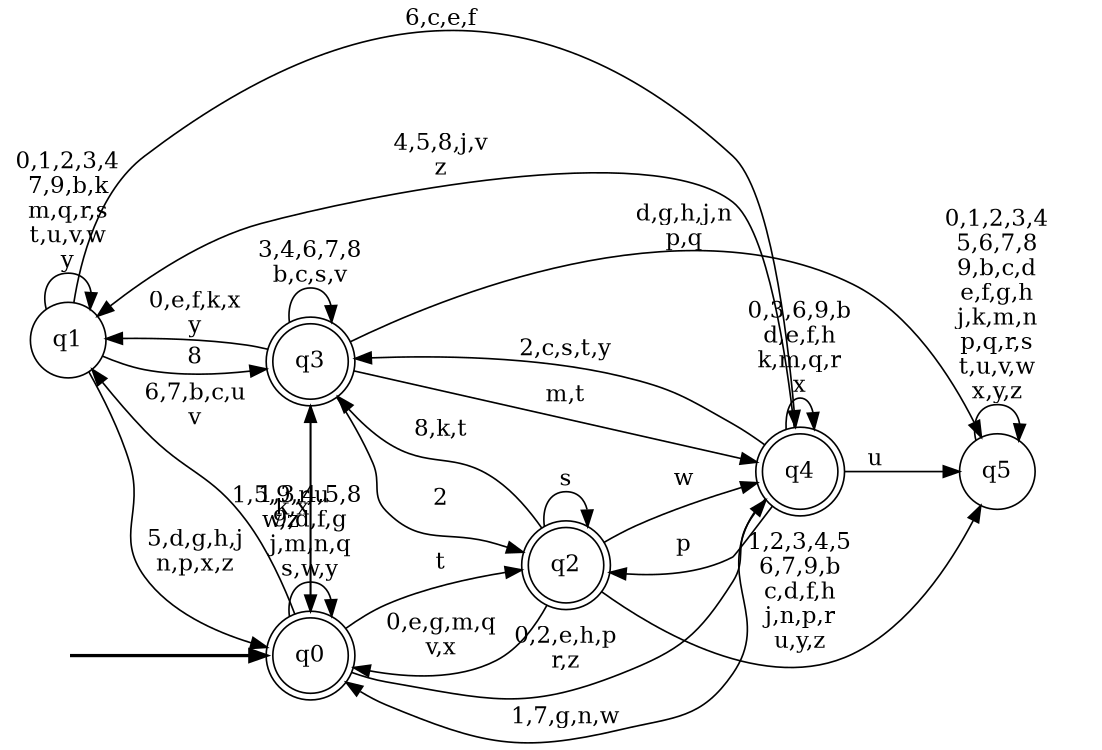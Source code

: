 digraph BlueStar {
__start0 [style = invis, shape = none, label = "", width = 0, height = 0];

rankdir=LR;
size="8,5";

s0 [style="rounded,filled", color="black", fillcolor="white" shape="doublecircle", label="q0"];
s1 [style="filled", color="black", fillcolor="white" shape="circle", label="q1"];
s2 [style="rounded,filled", color="black", fillcolor="white" shape="doublecircle", label="q2"];
s3 [style="rounded,filled", color="black", fillcolor="white" shape="doublecircle", label="q3"];
s4 [style="rounded,filled", color="black", fillcolor="white" shape="doublecircle", label="q4"];
s5 [style="filled", color="black", fillcolor="white" shape="circle", label="q5"];
subgraph cluster_main { 
	graph [pad=".75", ranksep="0.15", nodesep="0.15"];
	 style=invis; 
	__start0 -> s0 [penwidth=2];
}
s0 -> s0 [label="1,3,4,5,8\n9,d,f,g\nj,m,n,q\ns,w,y"];
s0 -> s1 [label="6,7,b,c,u\nv"];
s0 -> s2 [label="t"];
s0 -> s3 [label="k,x"];
s0 -> s4 [label="0,2,e,h,p\nr,z"];
s1 -> s0 [label="5,d,g,h,j\nn,p,x,z"];
s1 -> s1 [label="0,1,2,3,4\n7,9,b,k\nm,q,r,s\nt,u,v,w\ny"];
s1 -> s3 [label="8"];
s1 -> s4 [label="6,c,e,f"];
s2 -> s0 [label="0,e,g,m,q\nv,x"];
s2 -> s2 [label="s"];
s2 -> s3 [label="8,k,t"];
s2 -> s4 [label="w"];
s2 -> s5 [label="1,2,3,4,5\n6,7,9,b\nc,d,f,h\nj,n,p,r\nu,y,z"];
s3 -> s0 [label="1,5,9,r,u\nw,z"];
s3 -> s1 [label="0,e,f,k,x\ny"];
s3 -> s2 [label="2"];
s3 -> s3 [label="3,4,6,7,8\nb,c,s,v"];
s3 -> s4 [label="m,t"];
s3 -> s5 [label="d,g,h,j,n\np,q"];
s4 -> s0 [label="1,7,g,n,w"];
s4 -> s1 [label="4,5,8,j,v\nz"];
s4 -> s2 [label="p"];
s4 -> s3 [label="2,c,s,t,y"];
s4 -> s4 [label="0,3,6,9,b\nd,e,f,h\nk,m,q,r\nx"];
s4 -> s5 [label="u"];
s5 -> s5 [label="0,1,2,3,4\n5,6,7,8\n9,b,c,d\ne,f,g,h\nj,k,m,n\np,q,r,s\nt,u,v,w\nx,y,z"];

}